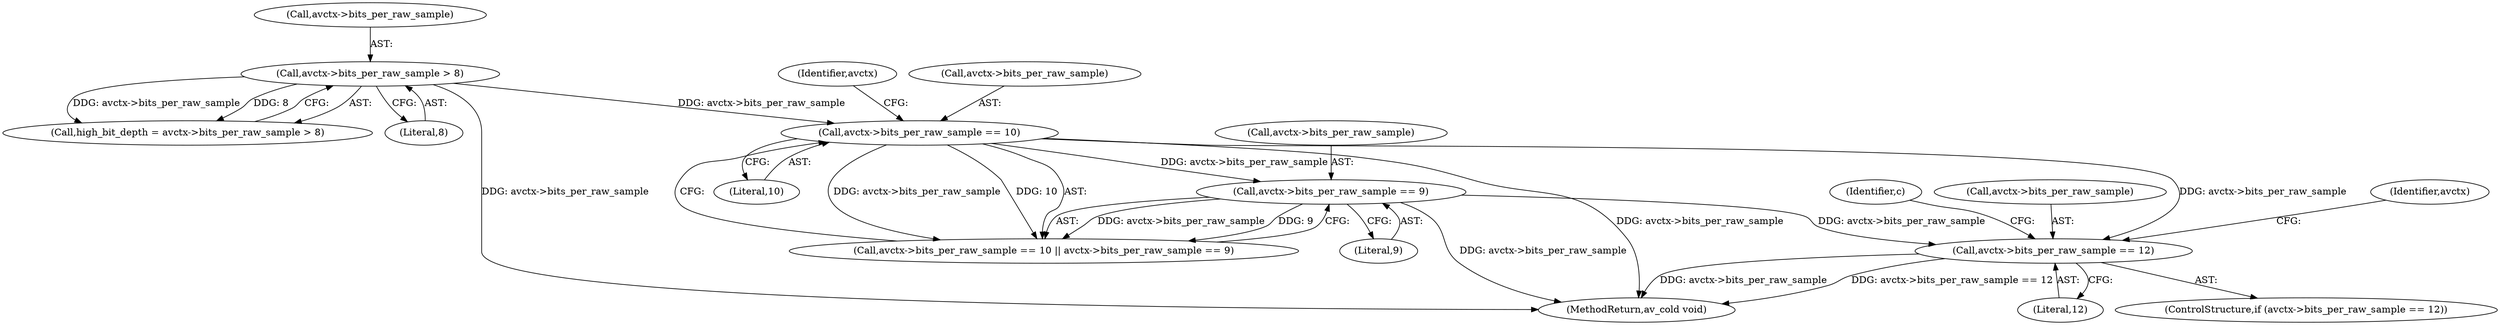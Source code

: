 digraph "0_FFmpeg_b3332a182f8ba33a34542e4a0370f38b914ccf7d@pointer" {
"1000254" [label="(Call,avctx->bits_per_raw_sample == 12)"];
"1000202" [label="(Call,avctx->bits_per_raw_sample == 10)"];
"1000110" [label="(Call,avctx->bits_per_raw_sample > 8)"];
"1000207" [label="(Call,avctx->bits_per_raw_sample == 9)"];
"1000209" [label="(Identifier,avctx)"];
"1000255" [label="(Call,avctx->bits_per_raw_sample)"];
"1000258" [label="(Literal,12)"];
"1000203" [label="(Call,avctx->bits_per_raw_sample)"];
"1000201" [label="(Call,avctx->bits_per_raw_sample == 10 || avctx->bits_per_raw_sample == 9)"];
"1000253" [label="(ControlStructure,if (avctx->bits_per_raw_sample == 12))"];
"1000428" [label="(MethodReturn,av_cold void)"];
"1000254" [label="(Call,avctx->bits_per_raw_sample == 12)"];
"1000114" [label="(Literal,8)"];
"1000208" [label="(Call,avctx->bits_per_raw_sample)"];
"1000111" [label="(Call,avctx->bits_per_raw_sample)"];
"1000285" [label="(Identifier,avctx)"];
"1000202" [label="(Call,avctx->bits_per_raw_sample == 10)"];
"1000206" [label="(Literal,10)"];
"1000110" [label="(Call,avctx->bits_per_raw_sample > 8)"];
"1000211" [label="(Literal,9)"];
"1000207" [label="(Call,avctx->bits_per_raw_sample == 9)"];
"1000108" [label="(Call,high_bit_depth = avctx->bits_per_raw_sample > 8)"];
"1000262" [label="(Identifier,c)"];
"1000254" -> "1000253"  [label="AST: "];
"1000254" -> "1000258"  [label="CFG: "];
"1000255" -> "1000254"  [label="AST: "];
"1000258" -> "1000254"  [label="AST: "];
"1000262" -> "1000254"  [label="CFG: "];
"1000285" -> "1000254"  [label="CFG: "];
"1000254" -> "1000428"  [label="DDG: avctx->bits_per_raw_sample"];
"1000254" -> "1000428"  [label="DDG: avctx->bits_per_raw_sample == 12"];
"1000202" -> "1000254"  [label="DDG: avctx->bits_per_raw_sample"];
"1000207" -> "1000254"  [label="DDG: avctx->bits_per_raw_sample"];
"1000202" -> "1000201"  [label="AST: "];
"1000202" -> "1000206"  [label="CFG: "];
"1000203" -> "1000202"  [label="AST: "];
"1000206" -> "1000202"  [label="AST: "];
"1000209" -> "1000202"  [label="CFG: "];
"1000201" -> "1000202"  [label="CFG: "];
"1000202" -> "1000428"  [label="DDG: avctx->bits_per_raw_sample"];
"1000202" -> "1000201"  [label="DDG: avctx->bits_per_raw_sample"];
"1000202" -> "1000201"  [label="DDG: 10"];
"1000110" -> "1000202"  [label="DDG: avctx->bits_per_raw_sample"];
"1000202" -> "1000207"  [label="DDG: avctx->bits_per_raw_sample"];
"1000110" -> "1000108"  [label="AST: "];
"1000110" -> "1000114"  [label="CFG: "];
"1000111" -> "1000110"  [label="AST: "];
"1000114" -> "1000110"  [label="AST: "];
"1000108" -> "1000110"  [label="CFG: "];
"1000110" -> "1000428"  [label="DDG: avctx->bits_per_raw_sample"];
"1000110" -> "1000108"  [label="DDG: avctx->bits_per_raw_sample"];
"1000110" -> "1000108"  [label="DDG: 8"];
"1000207" -> "1000201"  [label="AST: "];
"1000207" -> "1000211"  [label="CFG: "];
"1000208" -> "1000207"  [label="AST: "];
"1000211" -> "1000207"  [label="AST: "];
"1000201" -> "1000207"  [label="CFG: "];
"1000207" -> "1000428"  [label="DDG: avctx->bits_per_raw_sample"];
"1000207" -> "1000201"  [label="DDG: avctx->bits_per_raw_sample"];
"1000207" -> "1000201"  [label="DDG: 9"];
}
